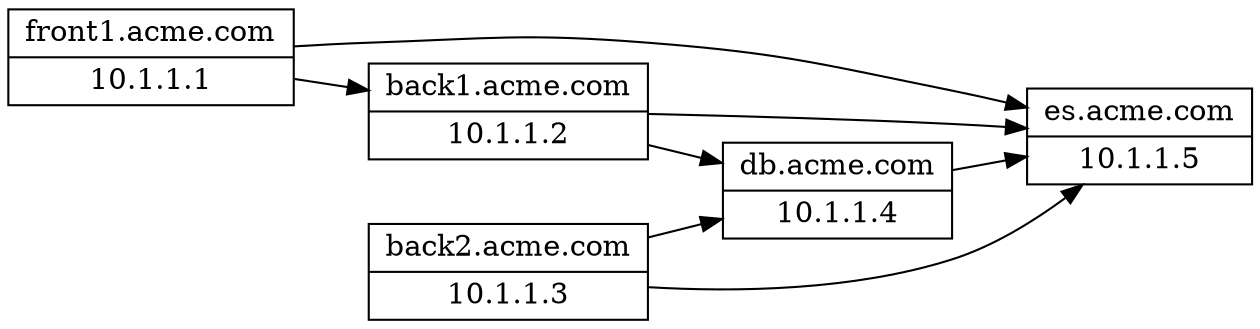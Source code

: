 digraph g {

graph [
rankdir = "LR"
];


"front1.acme.com"[
    label="front1.acme.com|10.1.1.1"
    shape = "record"
]

"back1.acme.com"[
    label="back1.acme.com|10.1.1.2"
    shape = "record"
]

"back2.acme.com"[
    label="back2.acme.com|10.1.1.3"
    shape = "record"
]

"db.acme.com"[
    label="db.acme.com|10.1.1.4"
    shape = "record"
]

"es.acme.com"[
    label="es.acme.com|10.1.1.5"
    shape = "record"
]





"front1.acme.com" -> "back1.acme.com"

"front1.acme.com" -> "es.acme.com"

"back1.acme.com" -> "db.acme.com"

"back1.acme.com" -> "es.acme.com"

"back2.acme.com" -> "db.acme.com"

"back2.acme.com" -> "es.acme.com"

"db.acme.com" -> "es.acme.com"


}